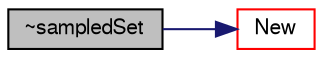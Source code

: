 digraph "~sampledSet"
{
  bgcolor="transparent";
  edge [fontname="FreeSans",fontsize="10",labelfontname="FreeSans",labelfontsize="10"];
  node [fontname="FreeSans",fontsize="10",shape=record];
  rankdir="LR";
  Node12 [label="~sampledSet",height=0.2,width=0.4,color="black", fillcolor="grey75", style="filled", fontcolor="black"];
  Node12 -> Node13 [color="midnightblue",fontsize="10",style="solid",fontname="FreeSans"];
  Node13 [label="New",height=0.2,width=0.4,color="red",URL="$a29314.html#ada07e0122f74ef1e89c399515744d472",tooltip="Return a reference to the selected sampledSet. "];
}
